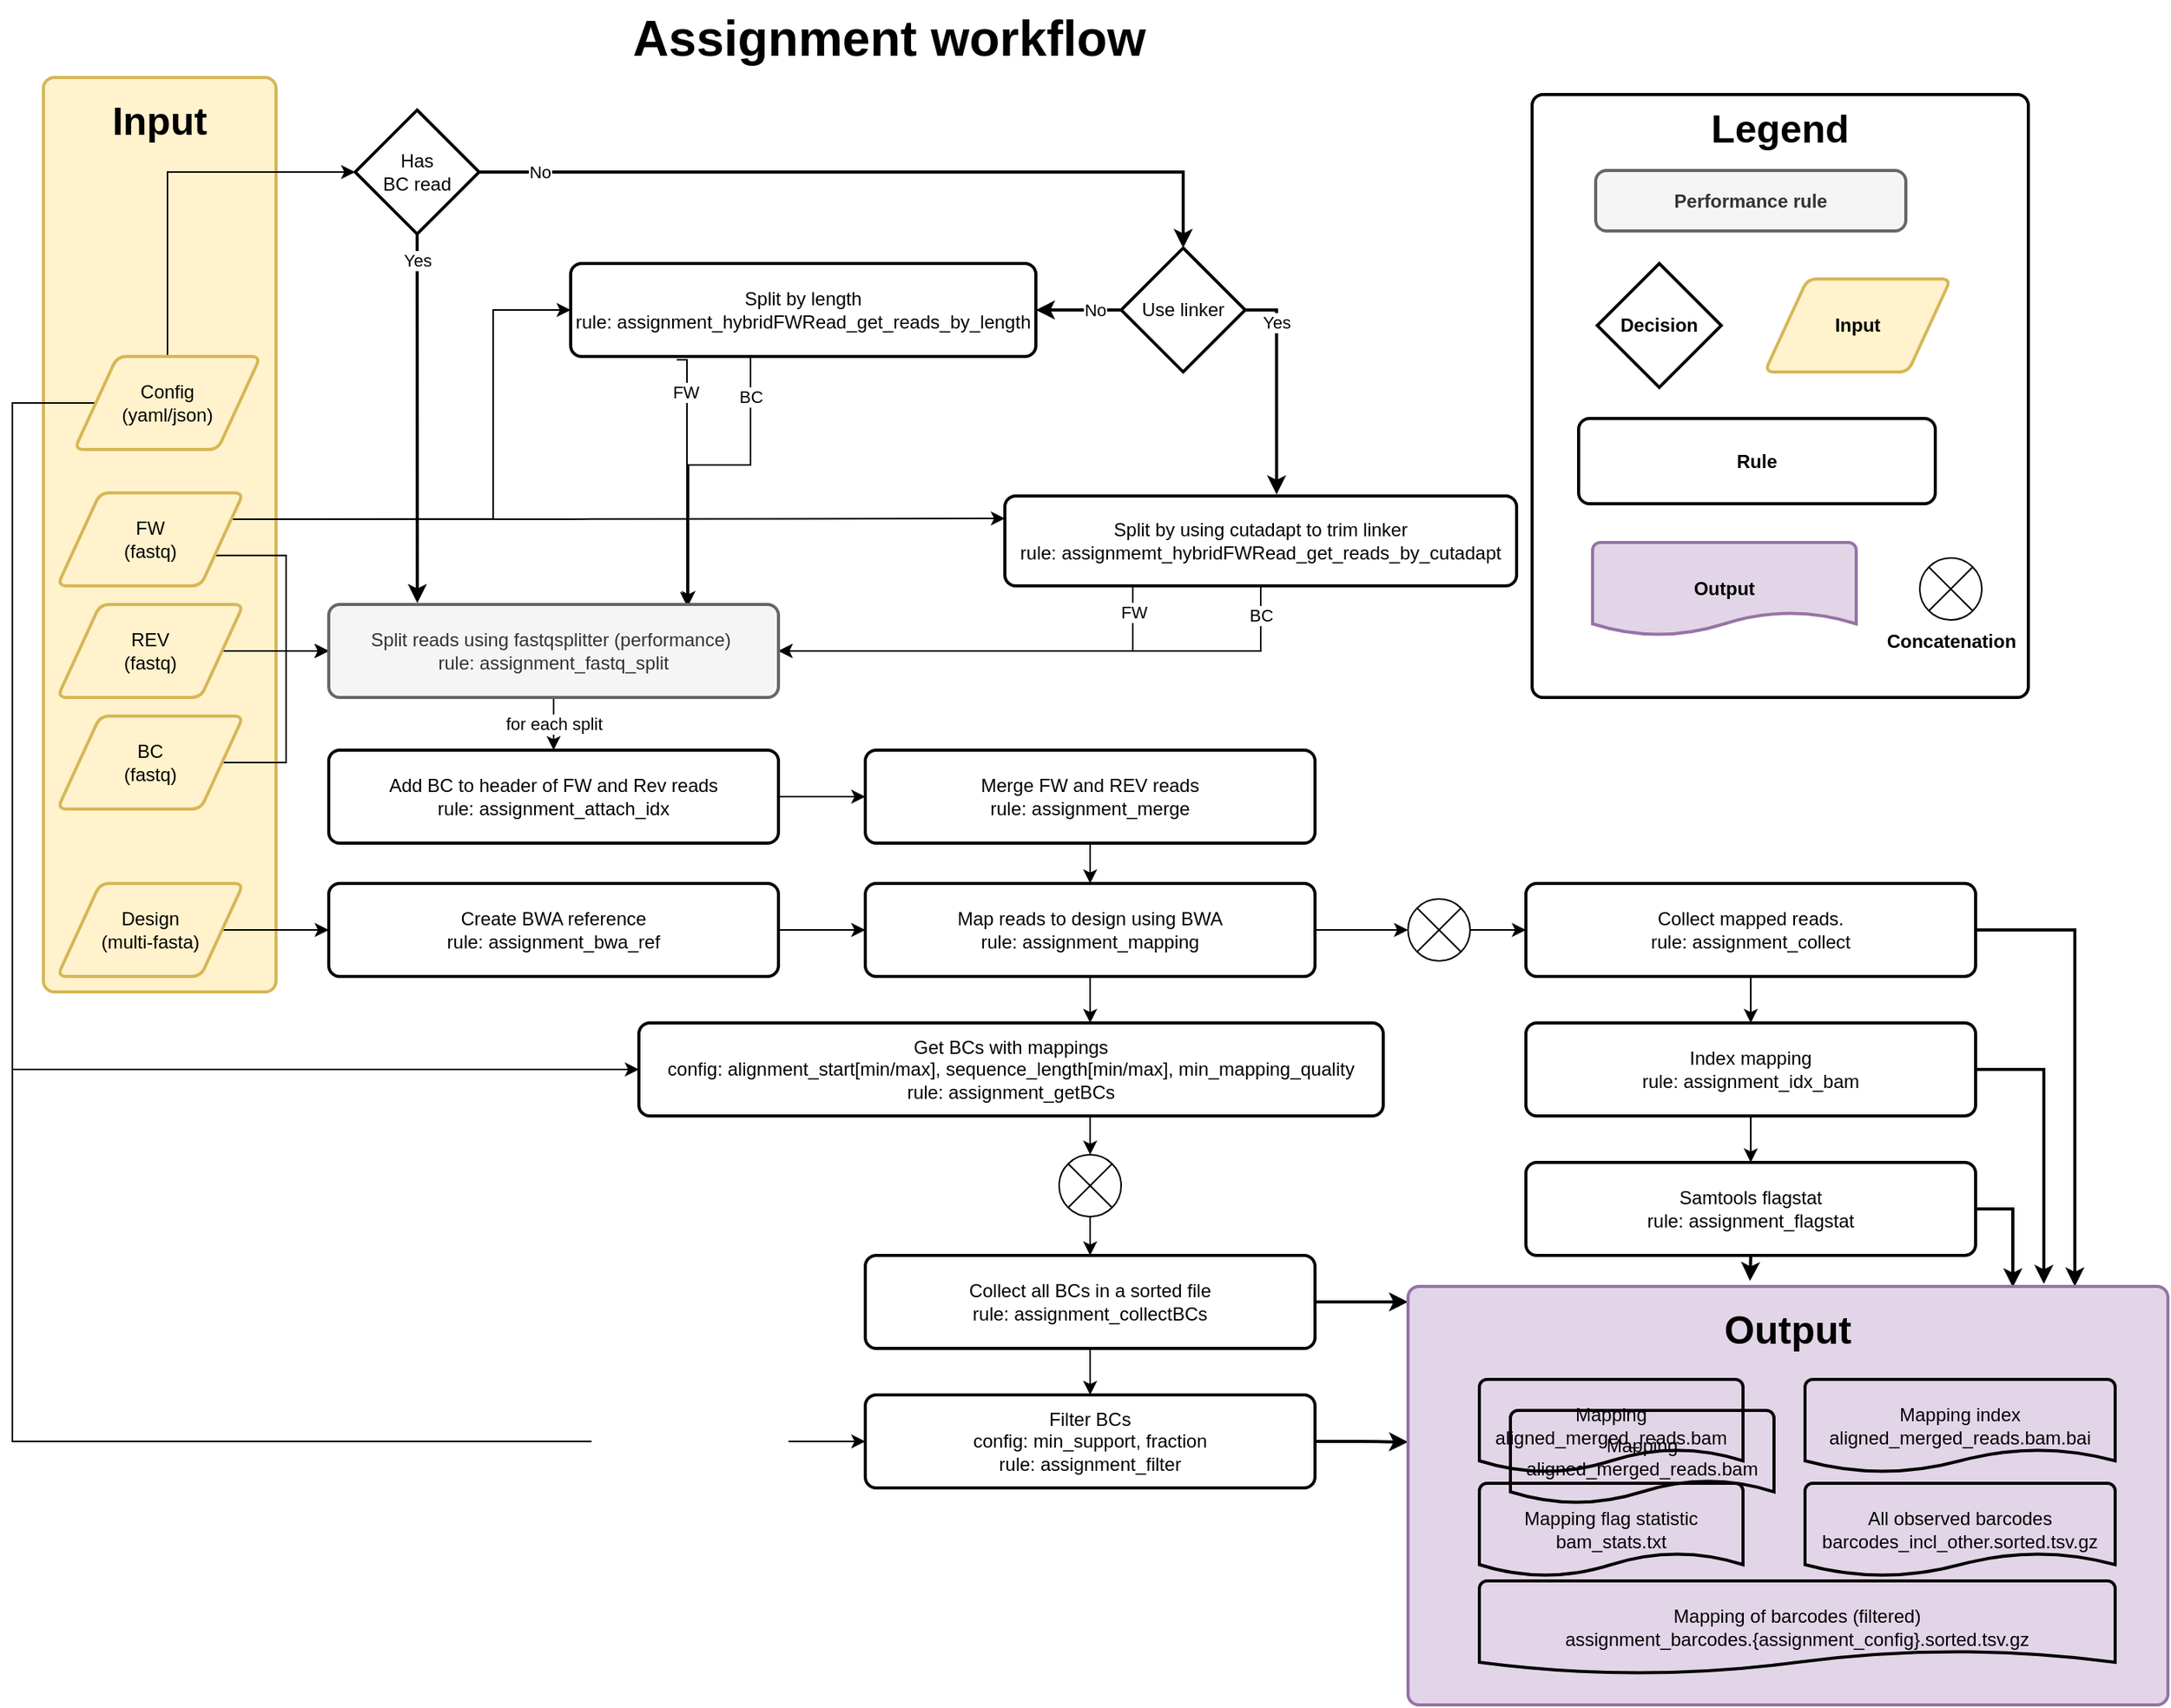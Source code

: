 <mxfile version="20.8.16" type="device"><diagram id="prtHgNgQTEPvFCAcTncT" name="Page-1"><mxGraphModel dx="3026" dy="385" grid="1" gridSize="10" guides="1" tooltips="1" connect="1" arrows="1" fold="1" page="1" pageScale="1" pageWidth="827" pageHeight="1169" math="0" shadow="0"><root><mxCell id="0"/><mxCell id="1" parent="0"/><mxCell id="ftRczP798_NXrZC8GDmf-71" value="&lt;font style=&quot;font-size: 25px;&quot;&gt;&lt;b&gt;Input&lt;/b&gt;&lt;/font&gt;" style="rounded=1;whiteSpace=wrap;html=1;absoluteArcSize=1;arcSize=14;strokeWidth=2;fontFamily=Helvetica;fontSize=32;fillColor=#fff2cc;strokeColor=#d6b656;verticalAlign=top;" parent="1" vertex="1"><mxGeometry x="-1850" y="170" width="150" height="590" as="geometry"/></mxCell><mxCell id="ftRczP798_NXrZC8GDmf-38" style="edgeStyle=elbowEdgeStyle;rounded=0;orthogonalLoop=1;jettySize=auto;html=1;exitX=1;exitY=0.5;exitDx=0;exitDy=0;entryX=0;entryY=0.5;entryDx=0;entryDy=0;strokeColor=default;strokeWidth=1;fontFamily=Helvetica;" parent="1" source="4Yo-Khz0slOa4_lwaTra-1" target="ftRczP798_NXrZC8GDmf-36" edge="1"><mxGeometry relative="1" as="geometry"/></mxCell><mxCell id="4Yo-Khz0slOa4_lwaTra-1" value="&lt;div&gt;Design&lt;/div&gt;&lt;div&gt;(multi-fasta)&lt;br&gt;&lt;/div&gt;" style="shape=parallelogram;html=1;strokeWidth=2;perimeter=parallelogramPerimeter;whiteSpace=wrap;rounded=1;arcSize=12;size=0.23;fillColor=none;strokeColor=#d6b656;" parent="1" vertex="1"><mxGeometry x="-1841" y="690" width="120" height="60" as="geometry"/></mxCell><mxCell id="ftRczP798_NXrZC8GDmf-25" style="edgeStyle=elbowEdgeStyle;rounded=0;orthogonalLoop=1;jettySize=auto;html=1;exitX=1;exitY=0.25;exitDx=0;exitDy=0;entryX=0;entryY=0.25;entryDx=0;entryDy=0;strokeColor=default;fontFamily=Helvetica;" parent="1" source="4Yo-Khz0slOa4_lwaTra-2" target="ftRczP798_NXrZC8GDmf-11" edge="1"><mxGeometry relative="1" as="geometry"><Array as="points"><mxPoint x="-1510" y="450"/></Array></mxGeometry></mxCell><mxCell id="ftRczP798_NXrZC8GDmf-31" style="edgeStyle=orthogonalEdgeStyle;rounded=0;orthogonalLoop=1;jettySize=auto;html=1;exitX=1;exitY=0.75;exitDx=0;exitDy=0;strokeColor=default;strokeWidth=1;fontFamily=Helvetica;elbow=vertical;entryX=0;entryY=0.5;entryDx=0;entryDy=0;" parent="1" source="4Yo-Khz0slOa4_lwaTra-2" target="ftRczP798_NXrZC8GDmf-15" edge="1"><mxGeometry relative="1" as="geometry"/></mxCell><mxCell id="3TCMltEfnGg9FkHLvgGR-2" style="edgeStyle=orthogonalEdgeStyle;rounded=0;orthogonalLoop=1;jettySize=auto;html=1;exitX=1;exitY=0.25;exitDx=0;exitDy=0;entryX=0;entryY=0.5;entryDx=0;entryDy=0;" edge="1" parent="1" source="4Yo-Khz0slOa4_lwaTra-2" target="ftRczP798_NXrZC8GDmf-13"><mxGeometry relative="1" as="geometry"><Array as="points"><mxPoint x="-1560" y="455"/><mxPoint x="-1560" y="320"/></Array></mxGeometry></mxCell><mxCell id="4Yo-Khz0slOa4_lwaTra-2" value="&lt;div&gt;FW&lt;/div&gt;(fastq)" style="shape=parallelogram;html=1;strokeWidth=2;perimeter=parallelogramPerimeter;whiteSpace=wrap;rounded=1;arcSize=12;size=0.23;fillColor=none;strokeColor=#d6b656;" parent="1" vertex="1"><mxGeometry x="-1841" y="438" width="120" height="60" as="geometry"/></mxCell><mxCell id="ftRczP798_NXrZC8GDmf-5" style="edgeStyle=orthogonalEdgeStyle;rounded=0;orthogonalLoop=1;jettySize=auto;html=1;exitX=1;exitY=0.5;exitDx=0;exitDy=0;entryX=0;entryY=0.5;entryDx=0;entryDy=0;" parent="1" source="4Yo-Khz0slOa4_lwaTra-3" target="ftRczP798_NXrZC8GDmf-15" edge="1"><mxGeometry relative="1" as="geometry"><mxPoint x="-1320" y="180" as="targetPoint"/></mxGeometry></mxCell><mxCell id="4Yo-Khz0slOa4_lwaTra-3" value="REV&lt;br&gt;(fastq)" style="shape=parallelogram;html=1;strokeWidth=2;perimeter=parallelogramPerimeter;whiteSpace=wrap;rounded=1;arcSize=12;size=0.23;fillColor=none;strokeColor=#d6b656;" parent="1" vertex="1"><mxGeometry x="-1841" y="510" width="120" height="60" as="geometry"/></mxCell><mxCell id="ftRczP798_NXrZC8GDmf-3" style="edgeStyle=orthogonalEdgeStyle;rounded=0;orthogonalLoop=1;jettySize=auto;html=1;exitX=1;exitY=0.5;exitDx=0;exitDy=0;entryX=0;entryY=0.5;entryDx=0;entryDy=0;" parent="1" source="4Yo-Khz0slOa4_lwaTra-4" target="ftRczP798_NXrZC8GDmf-15" edge="1"><mxGeometry relative="1" as="geometry"/></mxCell><mxCell id="4Yo-Khz0slOa4_lwaTra-4" value="BC&lt;br&gt;(fastq)" style="shape=parallelogram;html=1;strokeWidth=2;perimeter=parallelogramPerimeter;whiteSpace=wrap;rounded=1;arcSize=12;size=0.23;fillColor=none;strokeColor=#d6b656;" parent="1" vertex="1"><mxGeometry x="-1841" y="582" width="120" height="60" as="geometry"/></mxCell><mxCell id="ftRczP798_NXrZC8GDmf-7" value="No" style="rounded=0;orthogonalLoop=1;jettySize=auto;html=1;exitX=1;exitY=0.5;exitDx=0;exitDy=0;exitPerimeter=0;entryX=0.5;entryY=0;entryDx=0;entryDy=0;entryPerimeter=0;elbow=vertical;edgeStyle=orthogonalEdgeStyle;strokeWidth=2;" parent="1" source="ftRczP798_NXrZC8GDmf-1" target="ftRczP798_NXrZC8GDmf-2" edge="1"><mxGeometry x="-0.845" relative="1" as="geometry"><mxPoint as="offset"/></mxGeometry></mxCell><mxCell id="ftRczP798_NXrZC8GDmf-24" value="Yes" style="edgeStyle=orthogonalEdgeStyle;rounded=0;orthogonalLoop=1;jettySize=auto;html=1;entryX=0.197;entryY=-0.015;entryDx=0;entryDy=0;entryPerimeter=0;fontFamily=Helvetica;strokeWidth=2;exitX=0.5;exitY=1;exitDx=0;exitDy=0;exitPerimeter=0;" parent="1" source="ftRczP798_NXrZC8GDmf-1" target="ftRczP798_NXrZC8GDmf-15" edge="1"><mxGeometry x="-0.472" relative="1" as="geometry"><Array as="points"><mxPoint x="-1609" y="240"/></Array><mxPoint as="offset"/></mxGeometry></mxCell><mxCell id="ftRczP798_NXrZC8GDmf-1" value="Has&lt;br&gt;BC read" style="strokeWidth=2;html=1;shape=mxgraph.flowchart.decision;whiteSpace=wrap;" parent="1" vertex="1"><mxGeometry x="-1649" y="191" width="80" height="80" as="geometry"/></mxCell><mxCell id="ftRczP798_NXrZC8GDmf-12" value="Yes" style="edgeStyle=orthogonalEdgeStyle;rounded=0;orthogonalLoop=1;jettySize=auto;html=1;exitX=1;exitY=0.5;exitDx=0;exitDy=0;exitPerimeter=0;entryX=0.531;entryY=-0.017;entryDx=0;entryDy=0;fontFamily=Helvetica;strokeWidth=2;entryPerimeter=0;" parent="1" source="ftRczP798_NXrZC8GDmf-2" target="ftRczP798_NXrZC8GDmf-11" edge="1"><mxGeometry x="-0.59" relative="1" as="geometry"><mxPoint as="offset"/></mxGeometry></mxCell><mxCell id="ftRczP798_NXrZC8GDmf-14" value="No" style="edgeStyle=orthogonalEdgeStyle;rounded=0;orthogonalLoop=1;jettySize=auto;html=1;exitX=0;exitY=0.5;exitDx=0;exitDy=0;exitPerimeter=0;fontFamily=Helvetica;strokeWidth=2;" parent="1" source="ftRczP798_NXrZC8GDmf-2" target="ftRczP798_NXrZC8GDmf-13" edge="1"><mxGeometry x="-0.375" relative="1" as="geometry"><mxPoint as="offset"/></mxGeometry></mxCell><mxCell id="ftRczP798_NXrZC8GDmf-2" value="Use linker" style="strokeWidth=2;html=1;shape=mxgraph.flowchart.decision;whiteSpace=wrap;" parent="1" vertex="1"><mxGeometry x="-1155" y="280" width="80" height="80" as="geometry"/></mxCell><mxCell id="ftRczP798_NXrZC8GDmf-28" value="FW" style="edgeStyle=orthogonalEdgeStyle;rounded=0;orthogonalLoop=1;jettySize=auto;html=1;exitX=0.25;exitY=1;exitDx=0;exitDy=0;strokeColor=default;strokeWidth=1;fontFamily=Helvetica;elbow=vertical;entryX=1;entryY=0.5;entryDx=0;entryDy=0;" parent="1" source="ftRczP798_NXrZC8GDmf-11" target="ftRczP798_NXrZC8GDmf-15" edge="1"><mxGeometry x="-0.879" relative="1" as="geometry"><mxPoint x="-1376" y="595" as="targetPoint"/><mxPoint as="offset"/></mxGeometry></mxCell><mxCell id="ftRczP798_NXrZC8GDmf-29" value="BC" style="edgeStyle=orthogonalEdgeStyle;rounded=0;orthogonalLoop=1;jettySize=auto;html=1;exitX=0.5;exitY=1;exitDx=0;exitDy=0;entryX=1;entryY=0.5;entryDx=0;entryDy=0;strokeColor=default;strokeWidth=1;fontFamily=Helvetica;elbow=vertical;" parent="1" source="ftRczP798_NXrZC8GDmf-11" target="ftRczP798_NXrZC8GDmf-15" edge="1"><mxGeometry x="-0.894" relative="1" as="geometry"><mxPoint as="offset"/></mxGeometry></mxCell><mxCell id="ftRczP798_NXrZC8GDmf-11" value="Split by using cutadapt to trim linker&lt;br&gt;rule:&amp;nbsp;assignmemt_hybridFWRead_get_reads_by_cutadapt" style="rounded=1;whiteSpace=wrap;html=1;absoluteArcSize=1;arcSize=14;strokeWidth=2;" parent="1" vertex="1"><mxGeometry x="-1230" y="440" width="330" height="58" as="geometry"/></mxCell><mxCell id="ftRczP798_NXrZC8GDmf-16" value="FW" style="rounded=0;orthogonalLoop=1;jettySize=auto;html=1;fontFamily=Helvetica;edgeStyle=elbowEdgeStyle;exitX=0.228;exitY=1.036;exitDx=0;exitDy=0;exitPerimeter=0;" parent="1" source="ftRczP798_NXrZC8GDmf-13" edge="1"><mxGeometry x="-0.668" y="-1" relative="1" as="geometry"><mxPoint as="offset"/><mxPoint x="-1460" y="410" as="sourcePoint"/><mxPoint x="-1435" y="511" as="targetPoint"/><Array as="points"><mxPoint x="-1435" y="430"/></Array></mxGeometry></mxCell><mxCell id="ftRczP798_NXrZC8GDmf-19" value="BC" style="edgeStyle=orthogonalEdgeStyle;rounded=0;orthogonalLoop=1;jettySize=auto;html=1;exitX=0.5;exitY=1;exitDx=0;exitDy=0;fontFamily=Helvetica;entryX=0.8;entryY=0.007;entryDx=0;entryDy=0;entryPerimeter=0;" parent="1" edge="1" target="ftRczP798_NXrZC8GDmf-15"><mxGeometry x="-0.748" relative="1" as="geometry"><mxPoint x="-1394" y="350" as="sourcePoint"/><mxPoint x="-1350" y="480" as="targetPoint"/><Array as="points"><mxPoint x="-1394" y="420"/><mxPoint x="-1434" y="420"/></Array><mxPoint as="offset"/></mxGeometry></mxCell><mxCell id="ftRczP798_NXrZC8GDmf-13" value="Split by length&lt;br&gt;rule:&amp;nbsp;assignment_hybridFWRead_get_reads_by_length" style="rounded=1;whiteSpace=wrap;html=1;absoluteArcSize=1;arcSize=14;strokeWidth=2;" parent="1" vertex="1"><mxGeometry x="-1510" y="290" width="300" height="60" as="geometry"/></mxCell><mxCell id="ftRczP798_NXrZC8GDmf-42" value="for each split" style="edgeStyle=elbowEdgeStyle;rounded=0;orthogonalLoop=1;jettySize=auto;html=1;exitX=0.5;exitY=1;exitDx=0;exitDy=0;entryX=0.5;entryY=0;entryDx=0;entryDy=0;strokeColor=default;strokeWidth=1;fontFamily=Helvetica;elbow=vertical;" parent="1" source="ftRczP798_NXrZC8GDmf-15" target="ftRczP798_NXrZC8GDmf-34" edge="1"><mxGeometry relative="1" as="geometry"/></mxCell><mxCell id="ftRczP798_NXrZC8GDmf-15" value="Split reads using&amp;nbsp;fastqsplitter (performance)&amp;nbsp;&lt;br&gt;rule: assignment_fastq_split" style="rounded=1;whiteSpace=wrap;html=1;absoluteArcSize=1;arcSize=14;strokeWidth=2;fillColor=#f5f5f5;strokeColor=#666666;fontColor=#333333;" parent="1" vertex="1"><mxGeometry x="-1666" y="510" width="290" height="60" as="geometry"/></mxCell><mxCell id="ftRczP798_NXrZC8GDmf-23" style="edgeStyle=orthogonalEdgeStyle;rounded=0;orthogonalLoop=1;jettySize=auto;html=1;entryX=0;entryY=0.5;entryDx=0;entryDy=0;entryPerimeter=0;fontFamily=Helvetica;exitX=0.5;exitY=0;exitDx=0;exitDy=0;" parent="1" source="ftRczP798_NXrZC8GDmf-22" target="ftRczP798_NXrZC8GDmf-1" edge="1"><mxGeometry relative="1" as="geometry"><mxPoint x="-1720" y="350" as="sourcePoint"/></mxGeometry></mxCell><mxCell id="ftRczP798_NXrZC8GDmf-61" style="edgeStyle=elbowEdgeStyle;rounded=0;sketch=0;orthogonalLoop=1;jettySize=auto;html=1;exitX=0;exitY=0.5;exitDx=0;exitDy=0;entryX=0;entryY=0.5;entryDx=0;entryDy=0;shadow=0;strokeColor=default;strokeWidth=1;fontFamily=Helvetica;" parent="1" source="ftRczP798_NXrZC8GDmf-22" target="ftRczP798_NXrZC8GDmf-59" edge="1"><mxGeometry relative="1" as="geometry"><Array as="points"><mxPoint x="-1870" y="710"/><mxPoint x="-890" y="620"/><mxPoint x="-560" y="570"/></Array></mxGeometry></mxCell><mxCell id="ftRczP798_NXrZC8GDmf-62" style="edgeStyle=elbowEdgeStyle;rounded=0;sketch=0;orthogonalLoop=1;jettySize=auto;html=1;exitX=0;exitY=0.5;exitDx=0;exitDy=0;entryX=0;entryY=0.5;entryDx=0;entryDy=0;shadow=0;strokeColor=default;strokeWidth=1;fontFamily=Helvetica;" parent="1" source="ftRczP798_NXrZC8GDmf-22" target="ftRczP798_NXrZC8GDmf-43" edge="1"><mxGeometry relative="1" as="geometry"><Array as="points"><mxPoint x="-1870" y="600"/><mxPoint x="-1690" y="450"/><mxPoint x="-1240" y="460"/><mxPoint x="-890" y="280"/><mxPoint x="-880" y="590"/></Array></mxGeometry></mxCell><mxCell id="ftRczP798_NXrZC8GDmf-22" value="Config&lt;br&gt;(yaml/json)&lt;br&gt;&lt;div&gt;&lt;/div&gt;" style="shape=parallelogram;html=1;strokeWidth=2;perimeter=parallelogramPerimeter;whiteSpace=wrap;rounded=1;arcSize=12;size=0.23;fillColor=none;strokeColor=#d6b656;" parent="1" vertex="1"><mxGeometry x="-1830" y="350" width="120" height="60" as="geometry"/></mxCell><mxCell id="ftRczP798_NXrZC8GDmf-41" style="edgeStyle=elbowEdgeStyle;rounded=0;orthogonalLoop=1;jettySize=auto;html=1;exitX=1;exitY=0.5;exitDx=0;exitDy=0;entryX=0;entryY=0.5;entryDx=0;entryDy=0;strokeColor=default;strokeWidth=1;fontFamily=Helvetica;" parent="1" source="ftRczP798_NXrZC8GDmf-34" target="ftRczP798_NXrZC8GDmf-35" edge="1"><mxGeometry relative="1" as="geometry"/></mxCell><mxCell id="ftRczP798_NXrZC8GDmf-34" value="Add BC to header of FW and Rev reads&lt;br&gt;rule:&amp;nbsp;assignment_attach_idx" style="rounded=1;whiteSpace=wrap;html=1;absoluteArcSize=1;arcSize=14;strokeWidth=2;" parent="1" vertex="1"><mxGeometry x="-1666" y="604" width="290" height="60" as="geometry"/></mxCell><mxCell id="ftRczP798_NXrZC8GDmf-40" style="edgeStyle=elbowEdgeStyle;rounded=0;orthogonalLoop=1;jettySize=auto;html=1;exitX=0.5;exitY=1;exitDx=0;exitDy=0;entryX=0.5;entryY=0;entryDx=0;entryDy=0;strokeColor=default;strokeWidth=1;fontFamily=Helvetica;" parent="1" source="ftRczP798_NXrZC8GDmf-35" target="ftRczP798_NXrZC8GDmf-37" edge="1"><mxGeometry relative="1" as="geometry"/></mxCell><mxCell id="ftRczP798_NXrZC8GDmf-35" value="Merge FW and REV reads&lt;br&gt;rule:&amp;nbsp;assignment_merge" style="rounded=1;whiteSpace=wrap;html=1;absoluteArcSize=1;arcSize=14;strokeWidth=2;" parent="1" vertex="1"><mxGeometry x="-1320" y="604" width="290" height="60" as="geometry"/></mxCell><mxCell id="ftRczP798_NXrZC8GDmf-39" style="edgeStyle=elbowEdgeStyle;rounded=0;orthogonalLoop=1;jettySize=auto;html=1;exitX=1;exitY=0.5;exitDx=0;exitDy=0;entryX=0;entryY=0.5;entryDx=0;entryDy=0;strokeColor=default;strokeWidth=1;fontFamily=Helvetica;" parent="1" source="ftRczP798_NXrZC8GDmf-36" target="ftRczP798_NXrZC8GDmf-37" edge="1"><mxGeometry relative="1" as="geometry"/></mxCell><mxCell id="ftRczP798_NXrZC8GDmf-36" value="Create BWA reference&lt;br&gt;rule:&amp;nbsp;assignment_bwa_ref" style="rounded=1;whiteSpace=wrap;html=1;absoluteArcSize=1;arcSize=14;strokeWidth=2;" parent="1" vertex="1"><mxGeometry x="-1666" y="690" width="290" height="60" as="geometry"/></mxCell><mxCell id="ftRczP798_NXrZC8GDmf-44" style="edgeStyle=elbowEdgeStyle;rounded=0;orthogonalLoop=1;jettySize=auto;html=1;exitX=0.5;exitY=1;exitDx=0;exitDy=0;strokeColor=default;strokeWidth=1;fontFamily=Helvetica;" parent="1" source="ftRczP798_NXrZC8GDmf-37" target="ftRczP798_NXrZC8GDmf-43" edge="1"><mxGeometry relative="1" as="geometry"/></mxCell><mxCell id="ftRczP798_NXrZC8GDmf-47" style="edgeStyle=elbowEdgeStyle;rounded=0;orthogonalLoop=1;jettySize=auto;html=1;exitX=1;exitY=0.5;exitDx=0;exitDy=0;entryX=0;entryY=0.5;entryDx=0;entryDy=0;entryPerimeter=0;strokeColor=default;strokeWidth=1;fontFamily=Helvetica;" parent="1" source="ftRczP798_NXrZC8GDmf-37" target="ftRczP798_NXrZC8GDmf-46" edge="1"><mxGeometry relative="1" as="geometry"/></mxCell><mxCell id="ftRczP798_NXrZC8GDmf-37" value="Map reads to design using BWA&lt;br&gt;rule:&amp;nbsp;assignment_mapping" style="rounded=1;whiteSpace=wrap;html=1;absoluteArcSize=1;arcSize=14;strokeWidth=2;" parent="1" vertex="1"><mxGeometry x="-1320" y="690" width="290" height="60" as="geometry"/></mxCell><mxCell id="ftRczP798_NXrZC8GDmf-56" style="edgeStyle=elbowEdgeStyle;rounded=0;sketch=0;orthogonalLoop=1;jettySize=auto;html=1;entryX=0.5;entryY=0;entryDx=0;entryDy=0;entryPerimeter=0;shadow=0;strokeColor=default;strokeWidth=1;fontFamily=Helvetica;" parent="1" source="ftRczP798_NXrZC8GDmf-43" target="ftRczP798_NXrZC8GDmf-55" edge="1"><mxGeometry relative="1" as="geometry"/></mxCell><mxCell id="ftRczP798_NXrZC8GDmf-43" value="Get BCs with mappings&lt;br&gt;config:&amp;nbsp;alignment_start[min/max],&amp;nbsp;sequence_length[min/max],&amp;nbsp;min_mapping_quality&lt;br&gt;rule:&amp;nbsp;assignment_getBCs" style="rounded=1;whiteSpace=wrap;html=1;absoluteArcSize=1;arcSize=14;strokeWidth=2;" parent="1" vertex="1"><mxGeometry x="-1466" y="780" width="480" height="60" as="geometry"/></mxCell><mxCell id="ftRczP798_NXrZC8GDmf-50" style="edgeStyle=elbowEdgeStyle;rounded=0;sketch=0;orthogonalLoop=1;jettySize=auto;html=1;exitX=0.5;exitY=1;exitDx=0;exitDy=0;entryX=0.5;entryY=0;entryDx=0;entryDy=0;shadow=0;strokeColor=default;strokeWidth=1;fontFamily=Helvetica;" parent="1" source="ftRczP798_NXrZC8GDmf-45" target="ftRczP798_NXrZC8GDmf-49" edge="1"><mxGeometry relative="1" as="geometry"/></mxCell><mxCell id="ftRczP798_NXrZC8GDmf-78" style="edgeStyle=elbowEdgeStyle;rounded=0;sketch=0;orthogonalLoop=1;jettySize=auto;html=1;exitX=1;exitY=0.5;exitDx=0;exitDy=0;entryX=0.878;entryY=0;entryDx=0;entryDy=0;entryPerimeter=0;shadow=0;strokeColor=default;strokeWidth=2;fontFamily=Helvetica;fontSize=25;" parent="1" source="ftRczP798_NXrZC8GDmf-45" target="ftRczP798_NXrZC8GDmf-69" edge="1"><mxGeometry relative="1" as="geometry"><Array as="points"><mxPoint x="-540" y="840"/></Array></mxGeometry></mxCell><mxCell id="ftRczP798_NXrZC8GDmf-45" value="Collect mapped reads.&lt;br&gt;rule:&amp;nbsp;assignment_collect" style="rounded=1;whiteSpace=wrap;html=1;absoluteArcSize=1;arcSize=14;strokeWidth=2;" parent="1" vertex="1"><mxGeometry x="-894" y="690" width="290" height="60" as="geometry"/></mxCell><mxCell id="ftRczP798_NXrZC8GDmf-48" style="edgeStyle=elbowEdgeStyle;rounded=0;orthogonalLoop=1;jettySize=auto;html=1;exitX=1;exitY=0.5;exitDx=0;exitDy=0;exitPerimeter=0;entryX=0;entryY=0.5;entryDx=0;entryDy=0;strokeColor=default;strokeWidth=1;fontFamily=Helvetica;shadow=0;" parent="1" source="ftRczP798_NXrZC8GDmf-46" target="ftRczP798_NXrZC8GDmf-45" edge="1"><mxGeometry relative="1" as="geometry"/></mxCell><mxCell id="ftRczP798_NXrZC8GDmf-46" value="" style="verticalLabelPosition=bottom;verticalAlign=top;html=1;shape=mxgraph.flowchart.or;fontFamily=Helvetica;" parent="1" vertex="1"><mxGeometry x="-970" y="700" width="40" height="40" as="geometry"/></mxCell><mxCell id="ftRczP798_NXrZC8GDmf-52" style="edgeStyle=elbowEdgeStyle;rounded=0;sketch=0;orthogonalLoop=1;jettySize=auto;html=1;exitX=0.5;exitY=1;exitDx=0;exitDy=0;entryX=0.5;entryY=0;entryDx=0;entryDy=0;shadow=0;strokeColor=default;strokeWidth=1;fontFamily=Helvetica;" parent="1" source="ftRczP798_NXrZC8GDmf-49" target="ftRczP798_NXrZC8GDmf-51" edge="1"><mxGeometry relative="1" as="geometry"/></mxCell><mxCell id="ftRczP798_NXrZC8GDmf-79" style="edgeStyle=elbowEdgeStyle;rounded=0;sketch=0;orthogonalLoop=1;jettySize=auto;html=1;exitX=1;exitY=0.5;exitDx=0;exitDy=0;entryX=0.837;entryY=-0.006;entryDx=0;entryDy=0;entryPerimeter=0;shadow=0;strokeColor=default;strokeWidth=2;fontFamily=Helvetica;fontSize=25;" parent="1" source="ftRczP798_NXrZC8GDmf-49" target="ftRczP798_NXrZC8GDmf-69" edge="1"><mxGeometry relative="1" as="geometry"><Array as="points"><mxPoint x="-560" y="880"/></Array></mxGeometry></mxCell><mxCell id="ftRczP798_NXrZC8GDmf-49" value="Index mapping&lt;br&gt;rule:&amp;nbsp;assignment_idx_bam" style="rounded=1;whiteSpace=wrap;html=1;absoluteArcSize=1;arcSize=14;strokeWidth=2;" parent="1" vertex="1"><mxGeometry x="-894" y="780" width="290" height="60" as="geometry"/></mxCell><mxCell id="ftRczP798_NXrZC8GDmf-76" style="edgeStyle=elbowEdgeStyle;rounded=0;sketch=0;orthogonalLoop=1;jettySize=auto;html=1;exitX=0.5;exitY=1;exitDx=0;exitDy=0;entryX=0.449;entryY=-0.013;entryDx=0;entryDy=0;entryPerimeter=0;shadow=0;strokeColor=default;strokeWidth=2;fontFamily=Helvetica;fontSize=25;" parent="1" source="ftRczP798_NXrZC8GDmf-51" target="ftRczP798_NXrZC8GDmf-69" edge="1"><mxGeometry relative="1" as="geometry"/></mxCell><mxCell id="ftRczP798_NXrZC8GDmf-80" style="edgeStyle=elbowEdgeStyle;rounded=0;sketch=0;orthogonalLoop=1;jettySize=auto;html=1;exitX=1;exitY=0.5;exitDx=0;exitDy=0;entryX=0.796;entryY=0.002;entryDx=0;entryDy=0;entryPerimeter=0;shadow=0;strokeColor=default;strokeWidth=2;fontFamily=Helvetica;fontSize=25;" parent="1" source="ftRczP798_NXrZC8GDmf-51" target="ftRczP798_NXrZC8GDmf-69" edge="1"><mxGeometry relative="1" as="geometry"><Array as="points"><mxPoint x="-580" y="930"/></Array></mxGeometry></mxCell><mxCell id="ftRczP798_NXrZC8GDmf-51" value="Samtools flagstat&lt;br&gt;rule:&amp;nbsp;assignment_flagstat" style="rounded=1;whiteSpace=wrap;html=1;absoluteArcSize=1;arcSize=14;strokeWidth=2;" parent="1" vertex="1"><mxGeometry x="-894" y="870" width="290" height="60" as="geometry"/></mxCell><mxCell id="ftRczP798_NXrZC8GDmf-58" style="edgeStyle=elbowEdgeStyle;rounded=0;sketch=0;orthogonalLoop=1;jettySize=auto;html=1;exitX=0.5;exitY=1;exitDx=0;exitDy=0;exitPerimeter=0;entryX=0.5;entryY=0;entryDx=0;entryDy=0;shadow=0;strokeColor=default;strokeWidth=1;fontFamily=Helvetica;" parent="1" source="ftRczP798_NXrZC8GDmf-55" target="ftRczP798_NXrZC8GDmf-57" edge="1"><mxGeometry relative="1" as="geometry"/></mxCell><mxCell id="ftRczP798_NXrZC8GDmf-55" value="" style="verticalLabelPosition=bottom;verticalAlign=top;html=1;shape=mxgraph.flowchart.or;fontFamily=Helvetica;" parent="1" vertex="1"><mxGeometry x="-1195" y="865" width="40" height="40" as="geometry"/></mxCell><mxCell id="ftRczP798_NXrZC8GDmf-60" style="edgeStyle=elbowEdgeStyle;rounded=0;sketch=0;orthogonalLoop=1;jettySize=auto;html=1;exitX=0.5;exitY=1;exitDx=0;exitDy=0;entryX=0.5;entryY=0;entryDx=0;entryDy=0;shadow=0;strokeColor=default;strokeWidth=1;fontFamily=Helvetica;" parent="1" source="ftRczP798_NXrZC8GDmf-57" target="ftRczP798_NXrZC8GDmf-59" edge="1"><mxGeometry relative="1" as="geometry"/></mxCell><mxCell id="ftRczP798_NXrZC8GDmf-74" style="edgeStyle=elbowEdgeStyle;rounded=0;sketch=0;orthogonalLoop=1;jettySize=auto;html=1;exitX=1;exitY=0.5;exitDx=0;exitDy=0;entryX=0;entryY=0.037;entryDx=0;entryDy=0;entryPerimeter=0;shadow=0;strokeColor=default;strokeWidth=2;fontFamily=Helvetica;fontSize=25;" parent="1" source="ftRczP798_NXrZC8GDmf-57" target="ftRczP798_NXrZC8GDmf-69" edge="1"><mxGeometry relative="1" as="geometry"/></mxCell><mxCell id="ftRczP798_NXrZC8GDmf-57" value="Collect all BCs in a sorted file&lt;br&gt;rule:&amp;nbsp;assignment_collectBCs" style="rounded=1;whiteSpace=wrap;html=1;absoluteArcSize=1;arcSize=14;strokeWidth=2;" parent="1" vertex="1"><mxGeometry x="-1320" y="930" width="290" height="60" as="geometry"/></mxCell><mxCell id="ftRczP798_NXrZC8GDmf-73" style="edgeStyle=elbowEdgeStyle;rounded=0;sketch=0;orthogonalLoop=1;jettySize=auto;html=1;exitX=1;exitY=0.5;exitDx=0;exitDy=0;entryX=0;entryY=0.372;entryDx=0;entryDy=0;entryPerimeter=0;shadow=0;strokeColor=default;strokeWidth=2;fontFamily=Helvetica;fontSize=25;" parent="1" source="ftRczP798_NXrZC8GDmf-59" target="ftRczP798_NXrZC8GDmf-69" edge="1"><mxGeometry relative="1" as="geometry"/></mxCell><mxCell id="ftRczP798_NXrZC8GDmf-59" value="Filter BCs&lt;br&gt;config: min_support, fraction&lt;br&gt;rule:&amp;nbsp;assignment_filter" style="rounded=1;whiteSpace=wrap;html=1;absoluteArcSize=1;arcSize=14;strokeWidth=2;" parent="1" vertex="1"><mxGeometry x="-1320" y="1020" width="290" height="60" as="geometry"/></mxCell><mxCell id="ftRczP798_NXrZC8GDmf-68" value="Assignment workflow" style="text;html=1;align=center;verticalAlign=middle;resizable=0;points=[];autosize=1;strokeColor=none;fillColor=none;fontFamily=Helvetica;fontSize=32;fontStyle=1" parent="1" vertex="1"><mxGeometry x="-1480" y="120" width="350" height="50" as="geometry"/></mxCell><mxCell id="ftRczP798_NXrZC8GDmf-70" value="" style="group" parent="1" vertex="1" connectable="0"><mxGeometry x="-970" y="950" width="490" height="270" as="geometry"/></mxCell><mxCell id="ftRczP798_NXrZC8GDmf-69" value="&lt;font style=&quot;font-size: 25px;&quot;&gt;&lt;b&gt;Output&lt;/b&gt;&lt;/font&gt;" style="rounded=1;whiteSpace=wrap;html=1;absoluteArcSize=1;arcSize=14;strokeWidth=2;fontFamily=Helvetica;fontSize=32;fillColor=#e1d5e7;strokeColor=#9673a6;verticalAlign=top;" parent="ftRczP798_NXrZC8GDmf-70" vertex="1"><mxGeometry width="490" height="270" as="geometry"/></mxCell><mxCell id="ftRczP798_NXrZC8GDmf-63" value="Mapping&lt;br&gt;aligned_merged_reads.bam" style="strokeWidth=2;html=1;shape=mxgraph.flowchart.document2;whiteSpace=wrap;size=0.25;fontFamily=Helvetica;fillColor=none;" parent="ftRczP798_NXrZC8GDmf-70" vertex="1"><mxGeometry x="46" y="60" width="170" height="60" as="geometry"/></mxCell><mxCell id="ftRczP798_NXrZC8GDmf-64" value="Mapping index&lt;br&gt;aligned_merged_reads.bam.bai" style="strokeWidth=2;html=1;shape=mxgraph.flowchart.document2;whiteSpace=wrap;size=0.25;fontFamily=Helvetica;fillColor=none;" parent="ftRczP798_NXrZC8GDmf-70" vertex="1"><mxGeometry x="256" y="60" width="200" height="60" as="geometry"/></mxCell><mxCell id="ftRczP798_NXrZC8GDmf-65" value="Mapping flag statistic&lt;br&gt;bam_stats.txt" style="strokeWidth=2;html=1;shape=mxgraph.flowchart.document2;whiteSpace=wrap;size=0.25;fontFamily=Helvetica;fillColor=none;" parent="ftRczP798_NXrZC8GDmf-70" vertex="1"><mxGeometry x="46" y="127" width="170" height="60" as="geometry"/></mxCell><mxCell id="ftRczP798_NXrZC8GDmf-66" value="All observed barcodes&lt;br&gt;barcodes_incl_other.sorted.tsv.gz" style="strokeWidth=2;html=1;shape=mxgraph.flowchart.document2;whiteSpace=wrap;size=0.25;fontFamily=Helvetica;fillColor=none;" parent="ftRczP798_NXrZC8GDmf-70" vertex="1"><mxGeometry x="256" y="127" width="200" height="60" as="geometry"/></mxCell><mxCell id="ftRczP798_NXrZC8GDmf-67" value="Mapping of barcodes (filtered)&lt;br&gt;assignment_barcodes.{assignment_config}.sorted.tsv.gz" style="strokeWidth=2;html=1;shape=mxgraph.flowchart.document2;whiteSpace=wrap;size=0.25;fontFamily=Helvetica;fillColor=none;" parent="ftRczP798_NXrZC8GDmf-70" vertex="1"><mxGeometry x="46" y="190" width="410" height="60" as="geometry"/></mxCell><mxCell id="ftRczP798_NXrZC8GDmf-93" value="Mapping&lt;br&gt;aligned_merged_reads.bam" style="strokeWidth=2;html=1;shape=mxgraph.flowchart.document2;whiteSpace=wrap;size=0.25;fontFamily=Helvetica;fillColor=none;" parent="1" vertex="1"><mxGeometry x="-904" y="1030" width="170" height="60" as="geometry"/></mxCell><mxCell id="ftRczP798_NXrZC8GDmf-100" value="" style="group" parent="1" vertex="1" connectable="0"><mxGeometry x="-890" y="181" width="320" height="389" as="geometry"/></mxCell><mxCell id="ftRczP798_NXrZC8GDmf-99" value="Legend" style="rounded=1;whiteSpace=wrap;html=1;absoluteArcSize=1;arcSize=14;strokeWidth=2;fontFamily=Helvetica;fontSize=25;fillColor=none;fontStyle=1;horizontal=1;verticalAlign=top;" parent="ftRczP798_NXrZC8GDmf-100" vertex="1"><mxGeometry width="320" height="389" as="geometry"/></mxCell><mxCell id="ftRczP798_NXrZC8GDmf-81" value="&lt;b&gt;Performance rule&lt;/b&gt;" style="rounded=1;whiteSpace=wrap;html=1;absoluteArcSize=1;arcSize=14;strokeWidth=2;fillColor=#f5f5f5;strokeColor=#666666;fontColor=#333333;" parent="ftRczP798_NXrZC8GDmf-100" vertex="1"><mxGeometry x="41" y="49" width="200" height="39" as="geometry"/></mxCell><mxCell id="ftRczP798_NXrZC8GDmf-82" value="Decision" style="strokeWidth=2;html=1;shape=mxgraph.flowchart.decision;whiteSpace=wrap;fontStyle=1" parent="ftRczP798_NXrZC8GDmf-100" vertex="1"><mxGeometry x="42" y="109" width="80" height="80" as="geometry"/></mxCell><mxCell id="ftRczP798_NXrZC8GDmf-83" value="&lt;b&gt;Input&lt;/b&gt;&lt;br&gt;&lt;div&gt;&lt;/div&gt;" style="shape=parallelogram;html=1;strokeWidth=2;perimeter=parallelogramPerimeter;whiteSpace=wrap;rounded=1;arcSize=12;size=0.23;fillColor=#fff2cc;strokeColor=#d6b656;" parent="ftRczP798_NXrZC8GDmf-100" vertex="1"><mxGeometry x="150" y="119" width="120" height="60" as="geometry"/></mxCell><mxCell id="ftRczP798_NXrZC8GDmf-84" value="&lt;b&gt;Rule&lt;/b&gt;" style="rounded=1;whiteSpace=wrap;html=1;absoluteArcSize=1;arcSize=14;strokeWidth=2;" parent="ftRczP798_NXrZC8GDmf-100" vertex="1"><mxGeometry x="30" y="209" width="230" height="55" as="geometry"/></mxCell><mxCell id="ftRczP798_NXrZC8GDmf-92" value="&lt;b&gt;Output&lt;/b&gt;" style="strokeWidth=2;html=1;shape=mxgraph.flowchart.document2;whiteSpace=wrap;size=0.25;fontFamily=Helvetica;fillColor=#e1d5e7;strokeColor=#9673a6;" parent="ftRczP798_NXrZC8GDmf-100" vertex="1"><mxGeometry x="39" y="289" width="170" height="60" as="geometry"/></mxCell><mxCell id="ftRczP798_NXrZC8GDmf-94" value="Concatenation" style="verticalLabelPosition=bottom;verticalAlign=top;html=1;shape=mxgraph.flowchart.or;fontFamily=Helvetica;fontStyle=1" parent="ftRczP798_NXrZC8GDmf-100" vertex="1"><mxGeometry x="250" y="299" width="40" height="40" as="geometry"/></mxCell></root></mxGraphModel></diagram></mxfile>